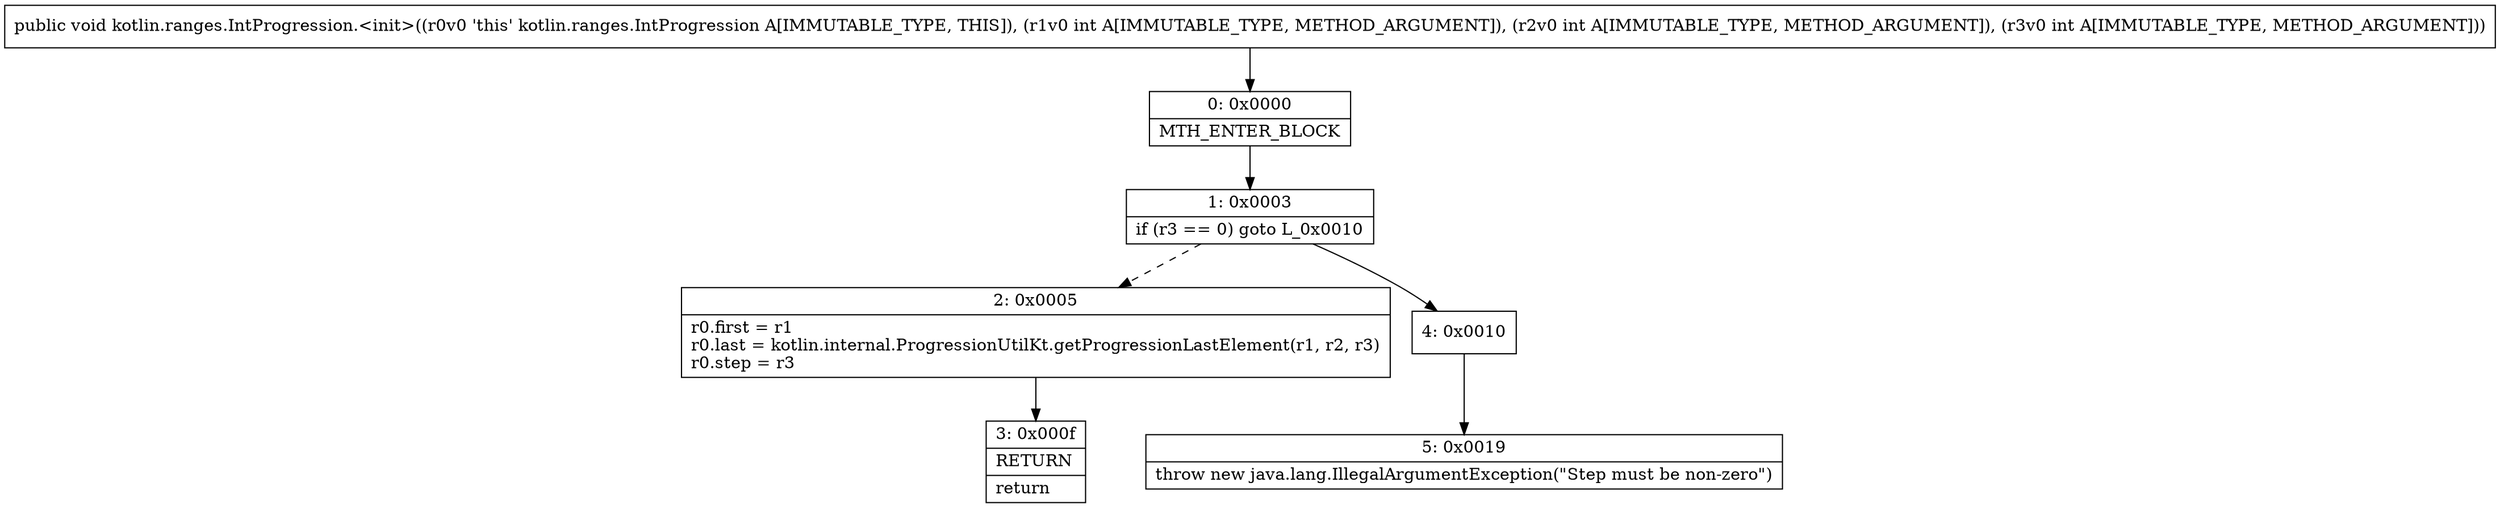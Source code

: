 digraph "CFG forkotlin.ranges.IntProgression.\<init\>(III)V" {
Node_0 [shape=record,label="{0\:\ 0x0000|MTH_ENTER_BLOCK\l}"];
Node_1 [shape=record,label="{1\:\ 0x0003|if (r3 == 0) goto L_0x0010\l}"];
Node_2 [shape=record,label="{2\:\ 0x0005|r0.first = r1\lr0.last = kotlin.internal.ProgressionUtilKt.getProgressionLastElement(r1, r2, r3)\lr0.step = r3\l}"];
Node_3 [shape=record,label="{3\:\ 0x000f|RETURN\l|return\l}"];
Node_4 [shape=record,label="{4\:\ 0x0010}"];
Node_5 [shape=record,label="{5\:\ 0x0019|throw new java.lang.IllegalArgumentException(\"Step must be non\-zero\")\l}"];
MethodNode[shape=record,label="{public void kotlin.ranges.IntProgression.\<init\>((r0v0 'this' kotlin.ranges.IntProgression A[IMMUTABLE_TYPE, THIS]), (r1v0 int A[IMMUTABLE_TYPE, METHOD_ARGUMENT]), (r2v0 int A[IMMUTABLE_TYPE, METHOD_ARGUMENT]), (r3v0 int A[IMMUTABLE_TYPE, METHOD_ARGUMENT])) }"];
MethodNode -> Node_0;
Node_0 -> Node_1;
Node_1 -> Node_2[style=dashed];
Node_1 -> Node_4;
Node_2 -> Node_3;
Node_4 -> Node_5;
}

